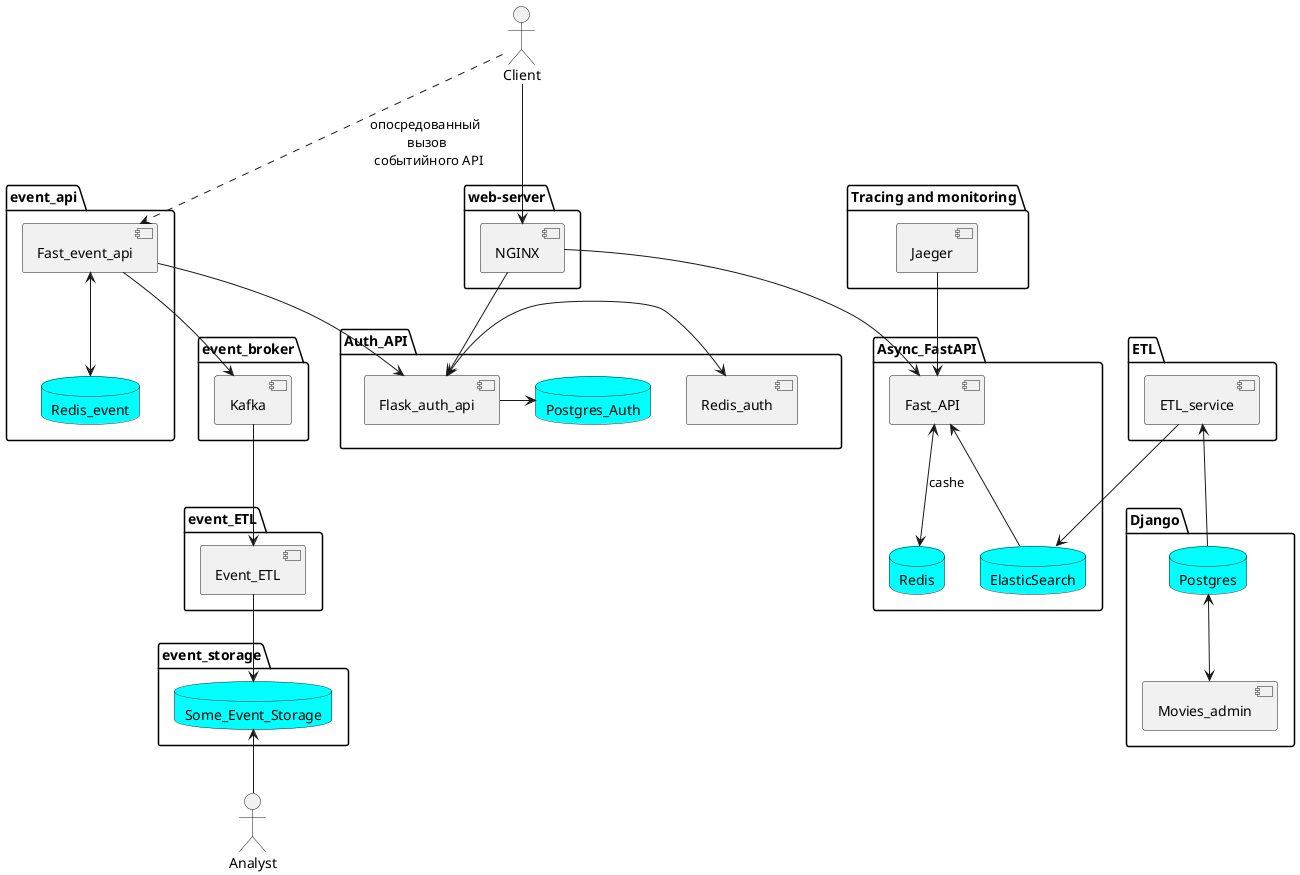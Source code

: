 @startuml
"Client"
"Analyst"

package "web-server" {
    [NGINX]
}
package Auth_API {
    [Flask_auth_api]
    database Postgres_Auth
    database [Redis_auth]
    '----------локальные комментарий
    'note right of [Redis_auth]
    ': Отозванные refresh токены
}
package ETL {
    [ETL_service]
}
package Async_FastAPI {
    [Fast_API]
    database "ElasticSearch"
    database "Redis"
}
package Django {
    [Movies_admin]
    database Postgres
}
package "Tracing and monitoring" {
    [Jaeger]
}

package "event_api" {
    [Fast_event_api]
    database Redis_event
}

package "event_broker" {
    [Kafka]
}

package "event_ETL" {
    [Event_ETL]
}


package "event_storage" {
    database Some_Event_Storage
}

'------------Связи ---------------
[Client] -[hidden]-> Auth_API
[Client] --> [NGINX]
[NGINX] --> [Flask_auth_api]
[NGINX] --> [Fast_API]
[ETL_service] --> ElasticSearch
[ETL_service] <-- Postgres
[Fast_API] <--> Redis: cashe
[Fast_API] <-- ElasticSearch
Postgres <--> [Movies_admin]
[Flask_auth_api] <-r-> [Redis_auth]
[Flask_auth_api] -r-> Postgres_Auth
[Jaeger] --> [Fast_API]

[Kafka] --> [Event_ETL]
[Event_ETL] --> Some_Event_Storage
Some_Event_Storage <-- [Analyst]

[Fast_event_api] -->[Flask_auth_api]
[Fast_event_api] --> [Kafka]
[Fast_event_api] <--> [Redis_event]
Client ..> [Fast_event_api]: опосредованный \n вызов \n событийного API

'--------- Комментарии ----------
'note right of [NGINX]
'    Прокси веб сервер
'end note
'note left of [Client]: Клиентские запросы
'--------- Раскраска ------------
skinparam DatabaseBackgroundColor Aqua
@enduml